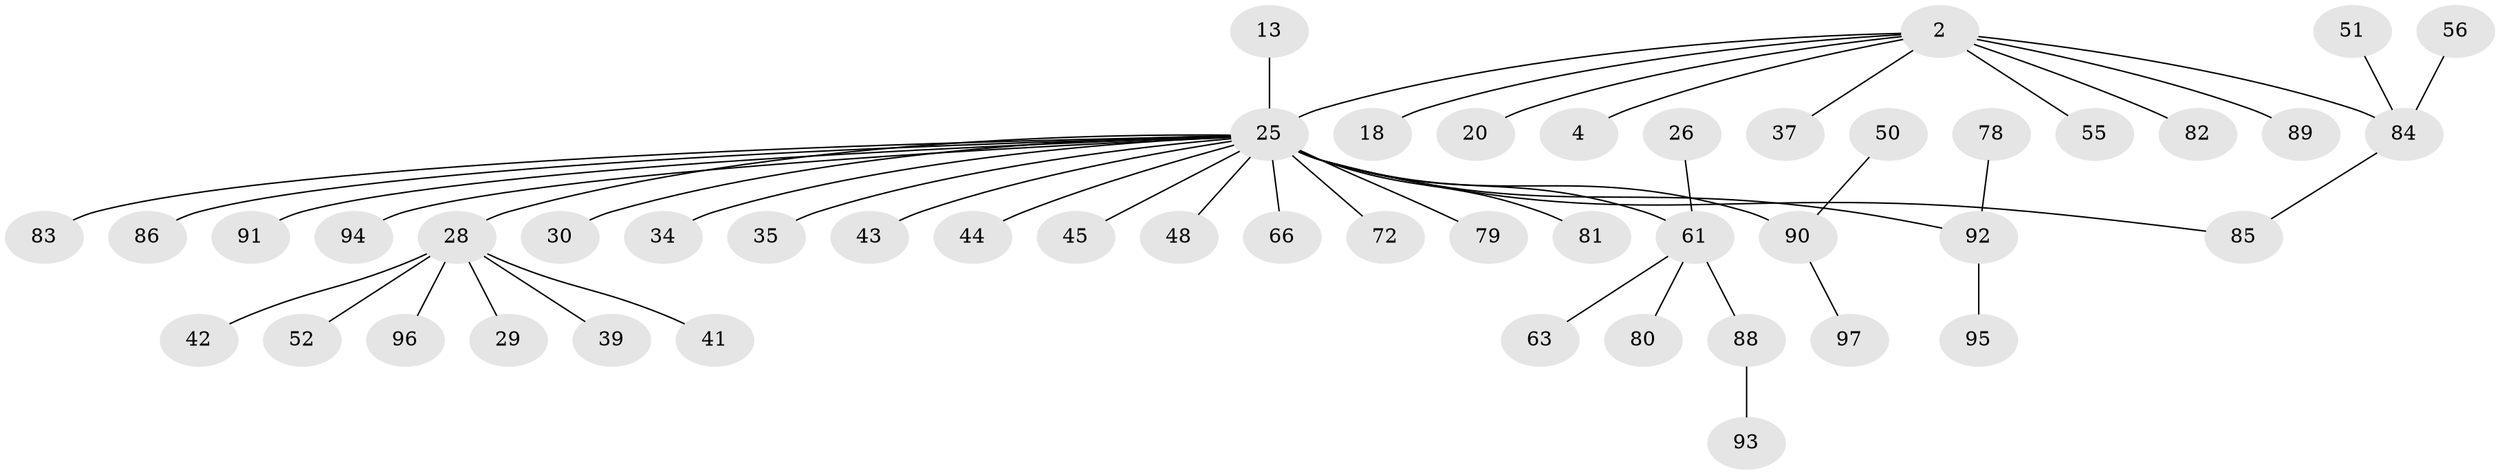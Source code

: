 // original degree distribution, {31: 0.010309278350515464, 10: 0.010309278350515464, 3: 0.10309278350515463, 1: 0.5773195876288659, 7: 0.010309278350515464, 8: 0.010309278350515464, 2: 0.20618556701030927, 5: 0.041237113402061855, 4: 0.030927835051546393}
// Generated by graph-tools (version 1.1) at 2025/46/03/09/25 04:46:52]
// undirected, 48 vertices, 48 edges
graph export_dot {
graph [start="1"]
  node [color=gray90,style=filled];
  2;
  4;
  13;
  18;
  20;
  25 [super="+11+1"];
  26;
  28 [super="+5"];
  29;
  30;
  34 [super="+12"];
  35;
  37;
  39;
  41;
  42;
  43 [super="+33+36"];
  44;
  45;
  48;
  50;
  51;
  52;
  55;
  56;
  61 [super="+6+57"];
  63 [super="+53"];
  66;
  72;
  78;
  79 [super="+62"];
  80 [super="+67+70+71"];
  81;
  82;
  83 [super="+10"];
  84 [super="+3+31"];
  85 [super="+69"];
  86 [super="+75"];
  88 [super="+65+87"];
  89 [super="+58+76"];
  90 [super="+74+64"];
  91;
  92 [super="+60+77"];
  93;
  94;
  95;
  96;
  97;
  2 -- 4;
  2 -- 18;
  2 -- 20;
  2 -- 37;
  2 -- 55;
  2 -- 82;
  2 -- 84 [weight=2];
  2 -- 25;
  2 -- 89;
  13 -- 25;
  25 -- 90 [weight=6];
  25 -- 66;
  25 -- 72;
  25 -- 81;
  25 -- 83;
  25 -- 91;
  25 -- 28 [weight=2];
  25 -- 30;
  25 -- 94;
  25 -- 35;
  25 -- 44;
  25 -- 45;
  25 -- 48;
  25 -- 61 [weight=3];
  25 -- 34;
  25 -- 43;
  25 -- 85;
  25 -- 79;
  25 -- 86;
  25 -- 92;
  26 -- 61;
  28 -- 39;
  28 -- 96;
  28 -- 52;
  28 -- 41;
  28 -- 42;
  28 -- 29;
  50 -- 90;
  51 -- 84;
  56 -- 84;
  61 -- 63;
  61 -- 88;
  61 -- 80;
  78 -- 92;
  84 -- 85;
  88 -- 93;
  90 -- 97;
  92 -- 95;
}
